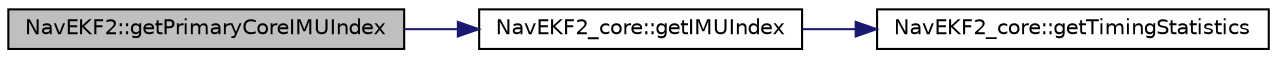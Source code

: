 digraph "NavEKF2::getPrimaryCoreIMUIndex"
{
 // INTERACTIVE_SVG=YES
  edge [fontname="Helvetica",fontsize="10",labelfontname="Helvetica",labelfontsize="10"];
  node [fontname="Helvetica",fontsize="10",shape=record];
  rankdir="LR";
  Node1 [label="NavEKF2::getPrimaryCoreIMUIndex",height=0.2,width=0.4,color="black", fillcolor="grey75", style="filled", fontcolor="black"];
  Node1 -> Node2 [color="midnightblue",fontsize="10",style="solid",fontname="Helvetica"];
  Node2 [label="NavEKF2_core::getIMUIndex",height=0.2,width=0.4,color="black", fillcolor="white", style="filled",URL="$classNavEKF2__core.html#ac10ca8f0bf291e577ffb1c8a0fda83f2"];
  Node2 -> Node3 [color="midnightblue",fontsize="10",style="solid",fontname="Helvetica"];
  Node3 [label="NavEKF2_core::getTimingStatistics",height=0.2,width=0.4,color="black", fillcolor="white", style="filled",URL="$classNavEKF2__core.html#a9f98bb6507c436461041b434e837d279"];
}
